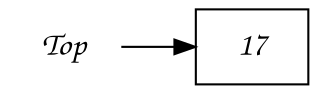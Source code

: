 // Stack Visualization
digraph {
	graph [fontsize=24 label="" labelloc=t rankdir=LR]
	node [fontname="Comic Sans MS" fontsize=16 shape=rectangle]
	top_label [label=Top shape=plaintext]
	stack [label="<top> 17" shape=record]
	top_label -> stack:top
}
